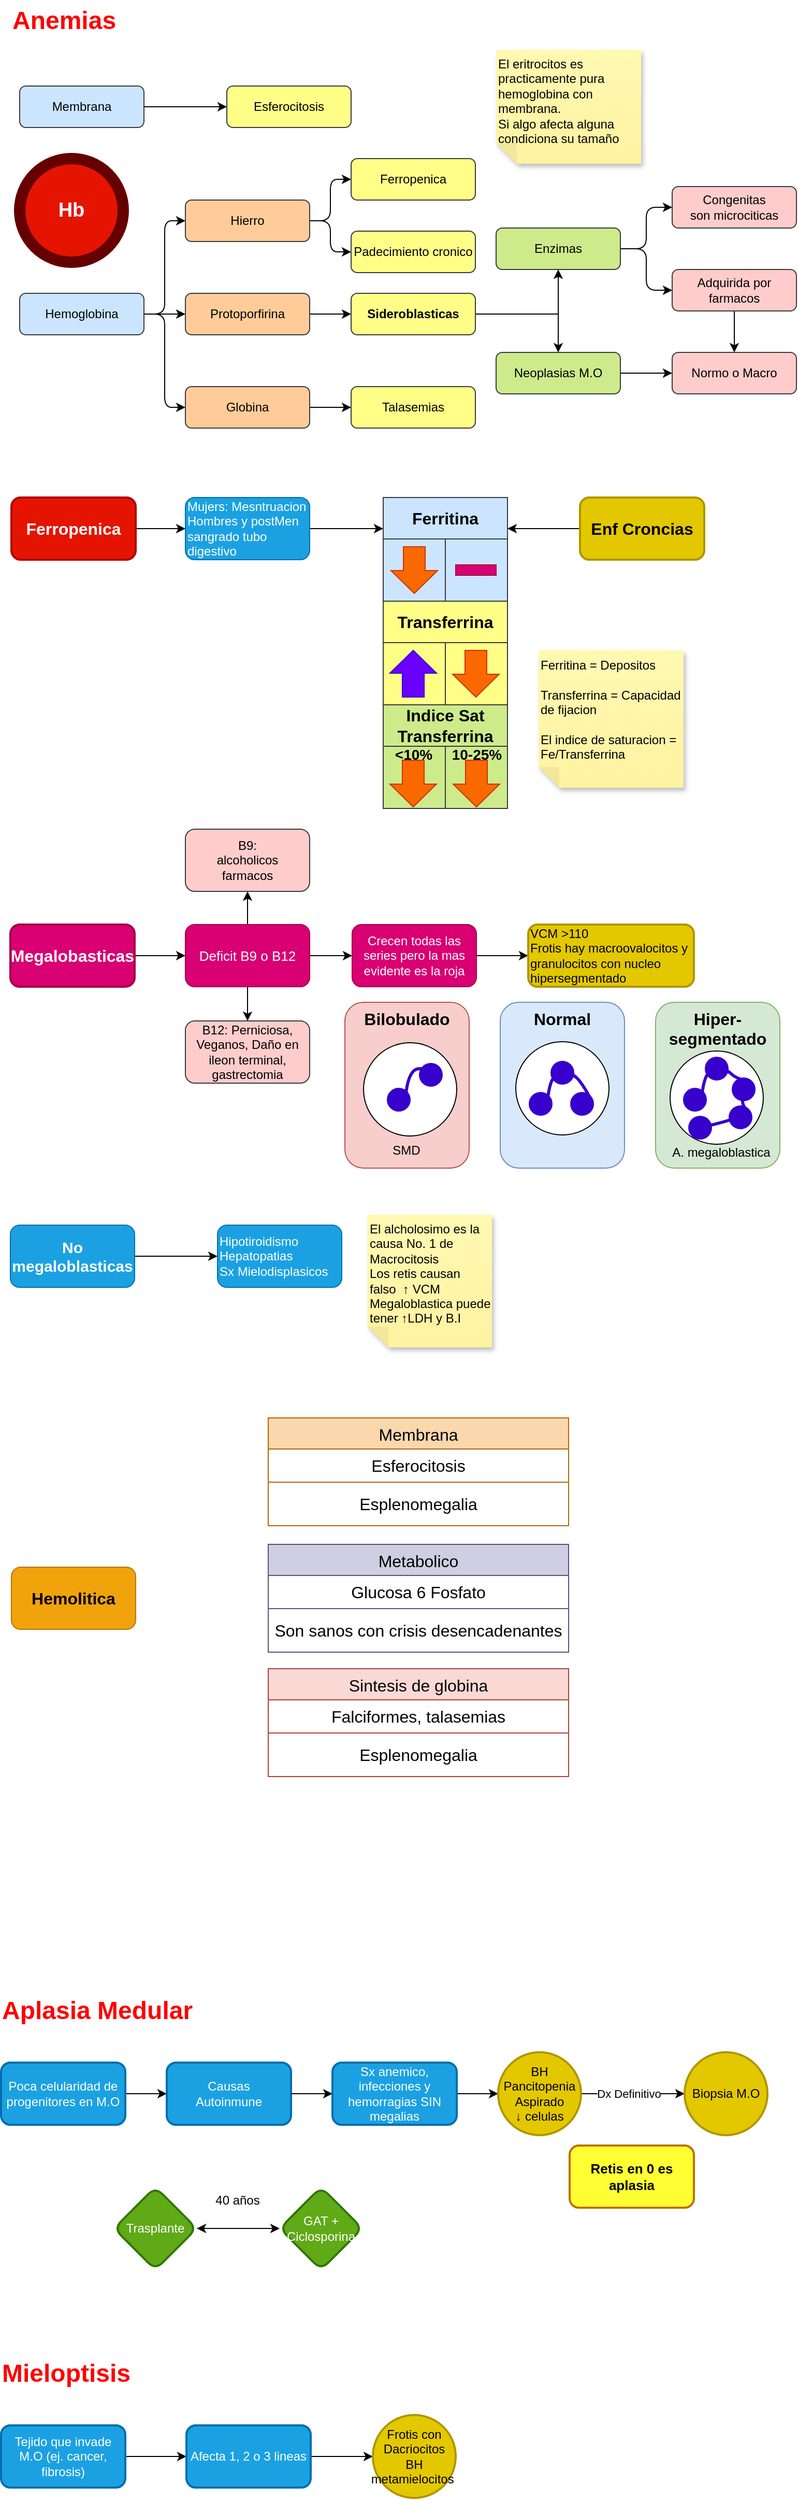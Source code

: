 <mxfile version="21.6.5" type="github">
  <diagram name="Page-1" id="xC1T5dPMzcvkAjgWcqzF">
    <mxGraphModel dx="944" dy="1508" grid="1" gridSize="10" guides="1" tooltips="1" connect="1" arrows="1" fold="1" page="1" pageScale="1" pageWidth="850" pageHeight="1100" math="0" shadow="0">
      <root>
        <mxCell id="0" />
        <mxCell id="1" parent="0" />
        <mxCell id="pxykGlDc7MtHIHAwk9MH-92" value="Hiper-segmentado" style="rounded=1;whiteSpace=wrap;html=1;verticalAlign=top;fontSize=16;fontStyle=1;fillColor=#d5e8d4;strokeColor=#82b366;" vertex="1" parent="1">
          <mxGeometry x="703" y="1007" width="120" height="160" as="geometry" />
        </mxCell>
        <mxCell id="pxykGlDc7MtHIHAwk9MH-91" value="Normal" style="rounded=1;whiteSpace=wrap;html=1;verticalAlign=top;fontSize=16;fontStyle=1;fillColor=#dae8fc;strokeColor=#6c8ebf;" vertex="1" parent="1">
          <mxGeometry x="553" y="1007" width="120" height="160" as="geometry" />
        </mxCell>
        <mxCell id="pxykGlDc7MtHIHAwk9MH-87" value="Bilobulado" style="rounded=1;whiteSpace=wrap;html=1;verticalAlign=top;fontSize=16;fontStyle=1;fillColor=#f8cecc;strokeColor=#b85450;" vertex="1" parent="1">
          <mxGeometry x="403" y="1007" width="120" height="160" as="geometry" />
        </mxCell>
        <mxCell id="pxykGlDc7MtHIHAwk9MH-85" value="" style="ellipse;whiteSpace=wrap;html=1;aspect=fixed;" vertex="1" parent="1">
          <mxGeometry x="421" y="1046" width="90" height="90" as="geometry" />
        </mxCell>
        <mxCell id="73Jti63QLcTPkXVLQlRy-1" value="Anemias&amp;nbsp;" style="text;strokeColor=none;fillColor=none;html=1;fontSize=24;fontStyle=1;verticalAlign=middle;align=left;fontColor=#FF0000;" parent="1" vertex="1">
          <mxGeometry x="80" y="40" width="110" height="40" as="geometry" />
        </mxCell>
        <mxCell id="73Jti63QLcTPkXVLQlRy-3" value="Hb" style="ellipse;whiteSpace=wrap;html=1;aspect=fixed;fillColor=#e51400;fontColor=#ffffff;strokeColor=#660000;strokeWidth=11;fontSize=19;fontStyle=1" parent="1" vertex="1">
          <mxGeometry x="89" y="193" width="100" height="100" as="geometry" />
        </mxCell>
        <mxCell id="73Jti63QLcTPkXVLQlRy-9" value="" style="edgeStyle=orthogonalEdgeStyle;rounded=0;orthogonalLoop=1;jettySize=auto;html=1;" parent="1" source="73Jti63QLcTPkXVLQlRy-5" target="73Jti63QLcTPkXVLQlRy-8" edge="1">
          <mxGeometry relative="1" as="geometry" />
        </mxCell>
        <mxCell id="73Jti63QLcTPkXVLQlRy-5" value="Membrana" style="rounded=1;whiteSpace=wrap;html=1;fillColor=#cce5ff;strokeColor=#36393d;" parent="1" vertex="1">
          <mxGeometry x="89" y="123" width="120" height="40" as="geometry" />
        </mxCell>
        <mxCell id="73Jti63QLcTPkXVLQlRy-16" value="" style="edgeStyle=orthogonalEdgeStyle;rounded=1;orthogonalLoop=1;jettySize=auto;html=1;" parent="1" source="73Jti63QLcTPkXVLQlRy-6" target="73Jti63QLcTPkXVLQlRy-10" edge="1">
          <mxGeometry relative="1" as="geometry" />
        </mxCell>
        <mxCell id="73Jti63QLcTPkXVLQlRy-21" style="edgeStyle=orthogonalEdgeStyle;rounded=1;orthogonalLoop=1;jettySize=auto;html=1;entryX=0;entryY=0.5;entryDx=0;entryDy=0;" parent="1" source="73Jti63QLcTPkXVLQlRy-6" target="73Jti63QLcTPkXVLQlRy-11" edge="1">
          <mxGeometry relative="1" as="geometry" />
        </mxCell>
        <mxCell id="73Jti63QLcTPkXVLQlRy-22" style="edgeStyle=orthogonalEdgeStyle;rounded=1;orthogonalLoop=1;jettySize=auto;html=1;entryX=0;entryY=0.5;entryDx=0;entryDy=0;" parent="1" source="73Jti63QLcTPkXVLQlRy-6" target="73Jti63QLcTPkXVLQlRy-7" edge="1">
          <mxGeometry relative="1" as="geometry" />
        </mxCell>
        <mxCell id="73Jti63QLcTPkXVLQlRy-6" value="Hemoglobina" style="rounded=1;whiteSpace=wrap;html=1;fillColor=#cce5ff;strokeColor=#36393d;" parent="1" vertex="1">
          <mxGeometry x="89" y="323" width="120" height="40" as="geometry" />
        </mxCell>
        <mxCell id="73Jti63QLcTPkXVLQlRy-19" value="" style="edgeStyle=orthogonalEdgeStyle;rounded=1;orthogonalLoop=1;jettySize=auto;html=1;" parent="1" source="73Jti63QLcTPkXVLQlRy-7" target="73Jti63QLcTPkXVLQlRy-15" edge="1">
          <mxGeometry relative="1" as="geometry" />
        </mxCell>
        <mxCell id="73Jti63QLcTPkXVLQlRy-7" value="Globina" style="rounded=1;whiteSpace=wrap;html=1;fillColor=#ffcc99;strokeColor=#36393d;" parent="1" vertex="1">
          <mxGeometry x="249" y="413" width="120" height="40" as="geometry" />
        </mxCell>
        <mxCell id="73Jti63QLcTPkXVLQlRy-8" value="Esferocitosis" style="rounded=1;whiteSpace=wrap;html=1;fillColor=#ffff88;strokeColor=#36393d;" parent="1" vertex="1">
          <mxGeometry x="289" y="123" width="120" height="40" as="geometry" />
        </mxCell>
        <mxCell id="73Jti63QLcTPkXVLQlRy-17" value="" style="edgeStyle=orthogonalEdgeStyle;rounded=1;orthogonalLoop=1;jettySize=auto;html=1;" parent="1" source="73Jti63QLcTPkXVLQlRy-10" target="73Jti63QLcTPkXVLQlRy-14" edge="1">
          <mxGeometry relative="1" as="geometry" />
        </mxCell>
        <mxCell id="73Jti63QLcTPkXVLQlRy-10" value="Protoporfirina" style="rounded=1;whiteSpace=wrap;html=1;fillColor=#ffcc99;strokeColor=#36393d;" parent="1" vertex="1">
          <mxGeometry x="249" y="323" width="120" height="40" as="geometry" />
        </mxCell>
        <mxCell id="73Jti63QLcTPkXVLQlRy-18" value="" style="edgeStyle=orthogonalEdgeStyle;rounded=1;orthogonalLoop=1;jettySize=auto;html=1;" parent="1" source="73Jti63QLcTPkXVLQlRy-11" target="73Jti63QLcTPkXVLQlRy-13" edge="1">
          <mxGeometry relative="1" as="geometry" />
        </mxCell>
        <mxCell id="73Jti63QLcTPkXVLQlRy-20" style="edgeStyle=orthogonalEdgeStyle;rounded=1;orthogonalLoop=1;jettySize=auto;html=1;entryX=0;entryY=0.5;entryDx=0;entryDy=0;" parent="1" source="73Jti63QLcTPkXVLQlRy-11" target="73Jti63QLcTPkXVLQlRy-12" edge="1">
          <mxGeometry relative="1" as="geometry" />
        </mxCell>
        <mxCell id="73Jti63QLcTPkXVLQlRy-11" value="Hierro" style="rounded=1;whiteSpace=wrap;html=1;fillColor=#ffcc99;strokeColor=#36393d;" parent="1" vertex="1">
          <mxGeometry x="249" y="233" width="120" height="40" as="geometry" />
        </mxCell>
        <mxCell id="73Jti63QLcTPkXVLQlRy-12" value="Ferropenica" style="rounded=1;whiteSpace=wrap;html=1;fillColor=#ffff88;strokeColor=#36393d;" parent="1" vertex="1">
          <mxGeometry x="409" y="193" width="120" height="40" as="geometry" />
        </mxCell>
        <mxCell id="73Jti63QLcTPkXVLQlRy-13" value="Padecimiento cronico" style="rounded=1;whiteSpace=wrap;html=1;fillColor=#ffff88;strokeColor=#36393d;" parent="1" vertex="1">
          <mxGeometry x="409" y="263" width="120" height="40" as="geometry" />
        </mxCell>
        <mxCell id="73Jti63QLcTPkXVLQlRy-38" style="edgeStyle=orthogonalEdgeStyle;rounded=0;orthogonalLoop=1;jettySize=auto;html=1;entryX=0.5;entryY=1;entryDx=0;entryDy=0;" parent="1" source="73Jti63QLcTPkXVLQlRy-14" target="73Jti63QLcTPkXVLQlRy-23" edge="1">
          <mxGeometry relative="1" as="geometry" />
        </mxCell>
        <mxCell id="73Jti63QLcTPkXVLQlRy-39" style="edgeStyle=orthogonalEdgeStyle;rounded=0;orthogonalLoop=1;jettySize=auto;html=1;entryX=0.5;entryY=0;entryDx=0;entryDy=0;" parent="1" source="73Jti63QLcTPkXVLQlRy-14" target="73Jti63QLcTPkXVLQlRy-24" edge="1">
          <mxGeometry relative="1" as="geometry" />
        </mxCell>
        <mxCell id="73Jti63QLcTPkXVLQlRy-14" value="Sideroblasticas" style="rounded=1;whiteSpace=wrap;html=1;fillColor=#ffff88;strokeColor=#36393d;fontStyle=1" parent="1" vertex="1">
          <mxGeometry x="409" y="323" width="120" height="40" as="geometry" />
        </mxCell>
        <mxCell id="73Jti63QLcTPkXVLQlRy-15" value="Talasemias" style="rounded=1;whiteSpace=wrap;html=1;fillColor=#ffff88;strokeColor=#36393d;" parent="1" vertex="1">
          <mxGeometry x="409" y="413" width="120" height="40" as="geometry" />
        </mxCell>
        <mxCell id="73Jti63QLcTPkXVLQlRy-29" style="edgeStyle=orthogonalEdgeStyle;rounded=1;orthogonalLoop=1;jettySize=auto;html=1;entryX=0;entryY=0.5;entryDx=0;entryDy=0;" parent="1" source="73Jti63QLcTPkXVLQlRy-23" target="73Jti63QLcTPkXVLQlRy-27" edge="1">
          <mxGeometry relative="1" as="geometry" />
        </mxCell>
        <mxCell id="73Jti63QLcTPkXVLQlRy-37" style="edgeStyle=orthogonalEdgeStyle;rounded=1;orthogonalLoop=1;jettySize=auto;html=1;entryX=0;entryY=0.5;entryDx=0;entryDy=0;" parent="1" source="73Jti63QLcTPkXVLQlRy-23" target="73Jti63QLcTPkXVLQlRy-33" edge="1">
          <mxGeometry relative="1" as="geometry" />
        </mxCell>
        <mxCell id="73Jti63QLcTPkXVLQlRy-23" value="Enzimas" style="rounded=1;whiteSpace=wrap;html=1;fillColor=#cdeb8b;strokeColor=#36393d;" parent="1" vertex="1">
          <mxGeometry x="549" y="260" width="120" height="40" as="geometry" />
        </mxCell>
        <mxCell id="73Jti63QLcTPkXVLQlRy-30" style="edgeStyle=orthogonalEdgeStyle;rounded=0;orthogonalLoop=1;jettySize=auto;html=1;" parent="1" source="73Jti63QLcTPkXVLQlRy-24" target="73Jti63QLcTPkXVLQlRy-28" edge="1">
          <mxGeometry relative="1" as="geometry" />
        </mxCell>
        <mxCell id="73Jti63QLcTPkXVLQlRy-24" value="Neoplasias M.O" style="rounded=1;whiteSpace=wrap;html=1;fillColor=#cdeb8b;strokeColor=#36393d;" parent="1" vertex="1">
          <mxGeometry x="549" y="380" width="120" height="40" as="geometry" />
        </mxCell>
        <mxCell id="73Jti63QLcTPkXVLQlRy-27" value="Congenitas&lt;br&gt;son microciticas" style="rounded=1;whiteSpace=wrap;html=1;fillColor=#ffcccc;strokeColor=#36393d;" parent="1" vertex="1">
          <mxGeometry x="719" y="220" width="120" height="40" as="geometry" />
        </mxCell>
        <mxCell id="73Jti63QLcTPkXVLQlRy-28" value="Normo o Macro" style="rounded=1;whiteSpace=wrap;html=1;fillColor=#ffcccc;strokeColor=#36393d;" parent="1" vertex="1">
          <mxGeometry x="719" y="380" width="120" height="40" as="geometry" />
        </mxCell>
        <mxCell id="73Jti63QLcTPkXVLQlRy-31" value="&lt;span style=&quot;font-family: Helvetica; font-size: 12px; font-style: normal; font-variant-ligatures: normal; font-variant-caps: normal; font-weight: 400; letter-spacing: normal; orphans: 2; text-indent: 0px; text-transform: none; widows: 2; word-spacing: 0px; -webkit-text-stroke-width: 0px; text-decoration-thickness: initial; text-decoration-style: initial; text-decoration-color: initial; float: none; display: inline !important;&quot;&gt;El eritrocitos es practicamente pura hemoglobina con membrana.&lt;/span&gt;&lt;br style=&quot;border-color: var(--border-color); font-family: Helvetica; font-size: 12px; font-style: normal; font-variant-ligatures: normal; font-variant-caps: normal; font-weight: 400; letter-spacing: normal; orphans: 2; text-indent: 0px; text-transform: none; widows: 2; word-spacing: 0px; -webkit-text-stroke-width: 0px; text-decoration-thickness: initial; text-decoration-style: initial; text-decoration-color: initial;&quot;&gt;&lt;span style=&quot;font-family: Helvetica; font-size: 12px; font-style: normal; font-variant-ligatures: normal; font-variant-caps: normal; font-weight: 400; letter-spacing: normal; orphans: 2; text-indent: 0px; text-transform: none; widows: 2; word-spacing: 0px; -webkit-text-stroke-width: 0px; text-decoration-thickness: initial; text-decoration-style: initial; text-decoration-color: initial; float: none; display: inline !important;&quot;&gt;Si algo afecta alguna condiciona su tamaño&lt;/span&gt;" style="shape=note;whiteSpace=wrap;html=1;backgroundOutline=1;fontColor=default;darkOpacity=0.05;fillColor=#FFF9B2;strokeColor=none;fillStyle=solid;direction=west;gradientDirection=north;gradientColor=#FFF2A1;shadow=1;size=20;pointerEvents=1;verticalAlign=top;align=left;labelBackgroundColor=none;" parent="1" vertex="1">
          <mxGeometry x="549" y="88" width="140" height="110" as="geometry" />
        </mxCell>
        <mxCell id="73Jti63QLcTPkXVLQlRy-36" value="" style="edgeStyle=orthogonalEdgeStyle;rounded=0;orthogonalLoop=1;jettySize=auto;html=1;" parent="1" source="73Jti63QLcTPkXVLQlRy-33" target="73Jti63QLcTPkXVLQlRy-28" edge="1">
          <mxGeometry relative="1" as="geometry" />
        </mxCell>
        <mxCell id="73Jti63QLcTPkXVLQlRy-33" value="Adquirida por farmacos" style="rounded=1;whiteSpace=wrap;html=1;fillColor=#ffcccc;strokeColor=#36393d;" parent="1" vertex="1">
          <mxGeometry x="719" y="300" width="120" height="40" as="geometry" />
        </mxCell>
        <mxCell id="73Jti63QLcTPkXVLQlRy-44" value="" style="edgeStyle=orthogonalEdgeStyle;rounded=0;orthogonalLoop=1;jettySize=auto;html=1;" parent="1" source="73Jti63QLcTPkXVLQlRy-40" target="73Jti63QLcTPkXVLQlRy-43" edge="1">
          <mxGeometry relative="1" as="geometry" />
        </mxCell>
        <mxCell id="73Jti63QLcTPkXVLQlRy-40" value="Megalobasticas" style="rounded=1;whiteSpace=wrap;html=1;fontSize=16;fillColor=#d80073;fontColor=#ffffff;strokeColor=#A50040;strokeWidth=2;fontStyle=1" parent="1" vertex="1">
          <mxGeometry x="80" y="932" width="120" height="60" as="geometry" />
        </mxCell>
        <mxCell id="73Jti63QLcTPkXVLQlRy-46" value="" style="edgeStyle=orthogonalEdgeStyle;rounded=0;orthogonalLoop=1;jettySize=auto;html=1;" parent="1" source="73Jti63QLcTPkXVLQlRy-41" target="73Jti63QLcTPkXVLQlRy-45" edge="1">
          <mxGeometry relative="1" as="geometry" />
        </mxCell>
        <mxCell id="73Jti63QLcTPkXVLQlRy-41" value="No megaloblasticas" style="whiteSpace=wrap;html=1;rounded=1;fillColor=#1ba1e2;fontColor=#ffffff;strokeColor=#006EAF;fontSize=15;fontStyle=1" parent="1" vertex="1">
          <mxGeometry x="80" y="1222" width="120" height="60" as="geometry" />
        </mxCell>
        <mxCell id="pxykGlDc7MtHIHAwk9MH-60" value="" style="edgeStyle=orthogonalEdgeStyle;rounded=0;orthogonalLoop=1;jettySize=auto;html=1;" edge="1" parent="1" source="73Jti63QLcTPkXVLQlRy-43" target="pxykGlDc7MtHIHAwk9MH-59">
          <mxGeometry relative="1" as="geometry" />
        </mxCell>
        <mxCell id="pxykGlDc7MtHIHAwk9MH-96" value="" style="edgeStyle=orthogonalEdgeStyle;rounded=0;orthogonalLoop=1;jettySize=auto;html=1;" edge="1" parent="1" source="73Jti63QLcTPkXVLQlRy-43" target="pxykGlDc7MtHIHAwk9MH-95">
          <mxGeometry relative="1" as="geometry" />
        </mxCell>
        <mxCell id="pxykGlDc7MtHIHAwk9MH-98" value="" style="edgeStyle=orthogonalEdgeStyle;rounded=0;orthogonalLoop=1;jettySize=auto;html=1;" edge="1" parent="1" source="73Jti63QLcTPkXVLQlRy-43" target="pxykGlDc7MtHIHAwk9MH-97">
          <mxGeometry relative="1" as="geometry" />
        </mxCell>
        <mxCell id="73Jti63QLcTPkXVLQlRy-43" value="Deficit B9 o B12" style="whiteSpace=wrap;html=1;rounded=1;fontSize=13;fillColor=#d80073;fontColor=#ffffff;strokeColor=#A50040;" parent="1" vertex="1">
          <mxGeometry x="249" y="932" width="120" height="60" as="geometry" />
        </mxCell>
        <mxCell id="73Jti63QLcTPkXVLQlRy-45" value="Hipotiroidismo&lt;br&gt;Hepatopatias&lt;br&gt;Sx Mielodisplasicos" style="whiteSpace=wrap;html=1;rounded=1;align=left;fillColor=#1ba1e2;fontColor=#ffffff;strokeColor=#006EAF;" parent="1" vertex="1">
          <mxGeometry x="280" y="1222" width="120" height="60" as="geometry" />
        </mxCell>
        <mxCell id="73Jti63QLcTPkXVLQlRy-47" value="El alcholosimo es la causa No. 1 de Macrocitosis&lt;br&gt;Los retis causan falso&amp;nbsp; ↑ VCM&lt;br&gt;Megaloblastica puede tener ↑LDH y B.I" style="shape=note;whiteSpace=wrap;html=1;backgroundOutline=1;fontColor=#000000;darkOpacity=0.05;fillColor=#FFF9B2;strokeColor=none;fillStyle=solid;direction=west;gradientDirection=north;gradientColor=#FFF2A1;shadow=1;size=20;pointerEvents=1;align=left;verticalAlign=top;" parent="1" vertex="1">
          <mxGeometry x="425" y="1212" width="120" height="128" as="geometry" />
        </mxCell>
        <mxCell id="73Jti63QLcTPkXVLQlRy-48" value="Aplasia Medular" style="text;strokeColor=none;fillColor=none;html=1;fontSize=24;fontStyle=1;verticalAlign=middle;align=left;fontColor=#FF0000;" parent="1" vertex="1">
          <mxGeometry x="70" y="1960" width="260" height="40" as="geometry" />
        </mxCell>
        <mxCell id="pxykGlDc7MtHIHAwk9MH-3" value="" style="edgeStyle=orthogonalEdgeStyle;rounded=0;orthogonalLoop=1;jettySize=auto;html=1;" edge="1" parent="1" source="pxykGlDc7MtHIHAwk9MH-1" target="pxykGlDc7MtHIHAwk9MH-2">
          <mxGeometry relative="1" as="geometry" />
        </mxCell>
        <mxCell id="pxykGlDc7MtHIHAwk9MH-1" value="Poca celularidad de progenitores en M.O" style="rounded=1;whiteSpace=wrap;html=1;fillColor=#1ba1e2;fontColor=#ffffff;strokeColor=#006EAF;strokeWidth=2;" vertex="1" parent="1">
          <mxGeometry x="71" y="2030" width="120" height="60" as="geometry" />
        </mxCell>
        <mxCell id="pxykGlDc7MtHIHAwk9MH-5" value="" style="edgeStyle=orthogonalEdgeStyle;rounded=0;orthogonalLoop=1;jettySize=auto;html=1;" edge="1" parent="1" source="pxykGlDc7MtHIHAwk9MH-10" target="pxykGlDc7MtHIHAwk9MH-4">
          <mxGeometry relative="1" as="geometry" />
        </mxCell>
        <mxCell id="pxykGlDc7MtHIHAwk9MH-2" value="Causas&lt;br&gt;Autoinmune" style="whiteSpace=wrap;html=1;rounded=1;fillColor=#1ba1e2;fontColor=#ffffff;strokeColor=#006EAF;strokeWidth=2;" vertex="1" parent="1">
          <mxGeometry x="231" y="2030" width="120" height="60" as="geometry" />
        </mxCell>
        <mxCell id="pxykGlDc7MtHIHAwk9MH-7" value="" style="edgeStyle=orthogonalEdgeStyle;rounded=0;orthogonalLoop=1;jettySize=auto;html=1;" edge="1" parent="1" source="pxykGlDc7MtHIHAwk9MH-4" target="pxykGlDc7MtHIHAwk9MH-6">
          <mxGeometry relative="1" as="geometry" />
        </mxCell>
        <mxCell id="pxykGlDc7MtHIHAwk9MH-8" value="Dx Definitivo" style="edgeLabel;html=1;align=center;verticalAlign=middle;resizable=0;points=[];" vertex="1" connectable="0" parent="pxykGlDc7MtHIHAwk9MH-7">
          <mxGeometry x="-0.425" y="1" relative="1" as="geometry">
            <mxPoint x="17" y="1" as="offset" />
          </mxGeometry>
        </mxCell>
        <mxCell id="pxykGlDc7MtHIHAwk9MH-4" value="BH&lt;br&gt;Pancitopenia&lt;br&gt;Aspirado&lt;br&gt;↓ celulas" style="ellipse;whiteSpace=wrap;html=1;rounded=1;fillColor=#e3c800;fontColor=#000000;strokeColor=#B09500;strokeWidth=2;" vertex="1" parent="1">
          <mxGeometry x="551" y="2020" width="80" height="80" as="geometry" />
        </mxCell>
        <mxCell id="pxykGlDc7MtHIHAwk9MH-6" value="Biopsia M.O" style="ellipse;whiteSpace=wrap;html=1;rounded=1;fillColor=#e3c800;fontColor=#000000;strokeColor=#B09500;strokeWidth=2;" vertex="1" parent="1">
          <mxGeometry x="731" y="2020" width="80" height="80" as="geometry" />
        </mxCell>
        <mxCell id="pxykGlDc7MtHIHAwk9MH-9" value="Retis en 0 es aplasia" style="rounded=1;whiteSpace=wrap;html=1;fillColor=#FFFF33;fontColor=#000000;strokeColor=#BD7000;strokeWidth=2;fontStyle=1;fontSize=13;" vertex="1" parent="1">
          <mxGeometry x="620" y="2110" width="120" height="60" as="geometry" />
        </mxCell>
        <mxCell id="pxykGlDc7MtHIHAwk9MH-11" value="" style="edgeStyle=orthogonalEdgeStyle;rounded=0;orthogonalLoop=1;jettySize=auto;html=1;" edge="1" parent="1" source="pxykGlDc7MtHIHAwk9MH-2" target="pxykGlDc7MtHIHAwk9MH-10">
          <mxGeometry relative="1" as="geometry">
            <mxPoint x="351" y="2060" as="sourcePoint" />
            <mxPoint x="551" y="2060" as="targetPoint" />
          </mxGeometry>
        </mxCell>
        <mxCell id="pxykGlDc7MtHIHAwk9MH-10" value="Sx anemico, infecciones y hemorragias SIN megalias" style="rounded=1;whiteSpace=wrap;html=1;fillColor=#1ba1e2;fontColor=#ffffff;strokeColor=#006EAF;strokeWidth=2;" vertex="1" parent="1">
          <mxGeometry x="391" y="2030" width="120" height="60" as="geometry" />
        </mxCell>
        <mxCell id="pxykGlDc7MtHIHAwk9MH-15" value="" style="edgeStyle=orthogonalEdgeStyle;rounded=0;orthogonalLoop=1;jettySize=auto;html=1;startArrow=classic;startFill=1;" edge="1" parent="1" source="pxykGlDc7MtHIHAwk9MH-12" target="pxykGlDc7MtHIHAwk9MH-14">
          <mxGeometry relative="1" as="geometry" />
        </mxCell>
        <mxCell id="pxykGlDc7MtHIHAwk9MH-12" value="Trasplante" style="rhombus;whiteSpace=wrap;html=1;rounded=1;fillColor=#60a917;fontColor=#ffffff;strokeColor=#2D7600;strokeWidth=2;" vertex="1" parent="1">
          <mxGeometry x="180" y="2150" width="80" height="80" as="geometry" />
        </mxCell>
        <mxCell id="pxykGlDc7MtHIHAwk9MH-14" value="GAT + Ciclosporina" style="rhombus;whiteSpace=wrap;html=1;rounded=1;fillColor=#60a917;fontColor=#ffffff;strokeColor=#2D7600;strokeWidth=2;" vertex="1" parent="1">
          <mxGeometry x="340" y="2150" width="80" height="80" as="geometry" />
        </mxCell>
        <mxCell id="pxykGlDc7MtHIHAwk9MH-16" value="40 años" style="text;html=1;align=center;verticalAlign=middle;resizable=0;points=[];autosize=1;strokeColor=none;fillColor=none;" vertex="1" parent="1">
          <mxGeometry x="264" y="2148" width="70" height="30" as="geometry" />
        </mxCell>
        <mxCell id="pxykGlDc7MtHIHAwk9MH-17" value="Mieloptisis" style="text;strokeColor=none;fillColor=none;html=1;fontSize=24;fontStyle=1;verticalAlign=middle;align=left;fontColor=#FF0000;" vertex="1" parent="1">
          <mxGeometry x="70" y="2310" width="260" height="40" as="geometry" />
        </mxCell>
        <mxCell id="pxykGlDc7MtHIHAwk9MH-18" value="" style="edgeStyle=orthogonalEdgeStyle;rounded=0;orthogonalLoop=1;jettySize=auto;html=1;" edge="1" parent="1" source="pxykGlDc7MtHIHAwk9MH-19" target="pxykGlDc7MtHIHAwk9MH-20">
          <mxGeometry relative="1" as="geometry" />
        </mxCell>
        <mxCell id="pxykGlDc7MtHIHAwk9MH-19" value="Tejido que invade M.O (ej. cancer, fibrosis)" style="rounded=1;whiteSpace=wrap;html=1;fillColor=#1ba1e2;fontColor=#ffffff;strokeColor=#006EAF;strokeWidth=2;" vertex="1" parent="1">
          <mxGeometry x="71" y="2380" width="120" height="60" as="geometry" />
        </mxCell>
        <mxCell id="pxykGlDc7MtHIHAwk9MH-24" value="" style="edgeStyle=orthogonalEdgeStyle;rounded=0;orthogonalLoop=1;jettySize=auto;html=1;" edge="1" parent="1" source="pxykGlDc7MtHIHAwk9MH-20" target="pxykGlDc7MtHIHAwk9MH-23">
          <mxGeometry relative="1" as="geometry" />
        </mxCell>
        <mxCell id="pxykGlDc7MtHIHAwk9MH-20" value="Afecta 1, 2 o 3 lineas" style="whiteSpace=wrap;html=1;rounded=1;fillColor=#1ba1e2;fontColor=#ffffff;strokeColor=#006EAF;strokeWidth=2;" vertex="1" parent="1">
          <mxGeometry x="250" y="2380" width="120" height="60" as="geometry" />
        </mxCell>
        <mxCell id="pxykGlDc7MtHIHAwk9MH-23" value="Frotis con Dacriocitos&lt;br&gt;BH metamielocitos&amp;nbsp;" style="ellipse;whiteSpace=wrap;html=1;fillColor=#e3c800;strokeColor=#B09500;fontColor=#000000;rounded=1;strokeWidth=2;" vertex="1" parent="1">
          <mxGeometry x="430" y="2370" width="80" height="80" as="geometry" />
        </mxCell>
        <mxCell id="pxykGlDc7MtHIHAwk9MH-27" value="" style="edgeStyle=orthogonalEdgeStyle;rounded=0;orthogonalLoop=1;jettySize=auto;html=1;" edge="1" parent="1" source="pxykGlDc7MtHIHAwk9MH-25" target="pxykGlDc7MtHIHAwk9MH-26">
          <mxGeometry relative="1" as="geometry" />
        </mxCell>
        <mxCell id="pxykGlDc7MtHIHAwk9MH-25" value="Ferropenica" style="rounded=1;whiteSpace=wrap;html=1;fillColor=#e51400;fontColor=#ffffff;strokeColor=#B20000;strokeWidth=2;fontSize=16;fontStyle=1" vertex="1" parent="1">
          <mxGeometry x="81" y="520" width="120" height="60" as="geometry" />
        </mxCell>
        <mxCell id="pxykGlDc7MtHIHAwk9MH-48" style="edgeStyle=orthogonalEdgeStyle;rounded=0;orthogonalLoop=1;jettySize=auto;html=1;entryX=0;entryY=0.75;entryDx=0;entryDy=0;" edge="1" parent="1" source="pxykGlDc7MtHIHAwk9MH-26" target="pxykGlDc7MtHIHAwk9MH-28">
          <mxGeometry relative="1" as="geometry" />
        </mxCell>
        <mxCell id="pxykGlDc7MtHIHAwk9MH-26" value="Mujers: Mesntruacion&lt;br&gt;Hombres y postMen sangrado tubo digestivo" style="whiteSpace=wrap;html=1;rounded=1;align=left;fillColor=#1ba1e2;fontColor=#ffffff;strokeColor=#006EAF;" vertex="1" parent="1">
          <mxGeometry x="249" y="520" width="120" height="60" as="geometry" />
        </mxCell>
        <mxCell id="pxykGlDc7MtHIHAwk9MH-28" value="Ferritina" style="rounded=0;whiteSpace=wrap;html=1;fontSize=16;fillColor=#cce5ff;strokeColor=#36393d;fontStyle=1" vertex="1" parent="1">
          <mxGeometry x="440" y="520" width="120" height="40" as="geometry" />
        </mxCell>
        <mxCell id="pxykGlDc7MtHIHAwk9MH-29" value="" style="whiteSpace=wrap;html=1;aspect=fixed;fillColor=#cce5ff;strokeColor=#36393d;" vertex="1" parent="1">
          <mxGeometry x="440" y="560" width="60" height="60" as="geometry" />
        </mxCell>
        <mxCell id="pxykGlDc7MtHIHAwk9MH-31" value="" style="whiteSpace=wrap;html=1;aspect=fixed;fillColor=#cce5ff;strokeColor=#36393d;" vertex="1" parent="1">
          <mxGeometry x="500" y="560" width="60" height="60" as="geometry" />
        </mxCell>
        <mxCell id="pxykGlDc7MtHIHAwk9MH-32" value="Transferrina" style="rounded=0;whiteSpace=wrap;html=1;fontSize=16;fillColor=#ffff88;strokeColor=#36393d;fontStyle=1" vertex="1" parent="1">
          <mxGeometry x="440" y="620" width="120" height="40" as="geometry" />
        </mxCell>
        <mxCell id="pxykGlDc7MtHIHAwk9MH-33" value="" style="whiteSpace=wrap;html=1;aspect=fixed;fillColor=#ffff88;strokeColor=#36393d;" vertex="1" parent="1">
          <mxGeometry x="440" y="660" width="60" height="60" as="geometry" />
        </mxCell>
        <mxCell id="pxykGlDc7MtHIHAwk9MH-34" value="" style="whiteSpace=wrap;html=1;aspect=fixed;fillColor=#ffff88;strokeColor=#36393d;" vertex="1" parent="1">
          <mxGeometry x="500" y="660" width="60" height="60" as="geometry" />
        </mxCell>
        <mxCell id="pxykGlDc7MtHIHAwk9MH-36" value="" style="shape=singleArrow;direction=north;whiteSpace=wrap;html=1;arrowWidth=0.467;arrowSize=0.489;fillColor=#6a00ff;fontColor=#ffffff;strokeColor=#3700CC;" vertex="1" parent="1">
          <mxGeometry x="446.5" y="667.5" width="45" height="45" as="geometry" />
        </mxCell>
        <mxCell id="pxykGlDc7MtHIHAwk9MH-37" value="" style="shape=singleArrow;direction=south;whiteSpace=wrap;html=1;arrowWidth=0.467;arrowSize=0.489;fillColor=#fa6800;fontColor=#000000;strokeColor=#C73500;" vertex="1" parent="1">
          <mxGeometry x="447.5" y="567.5" width="45" height="45" as="geometry" />
        </mxCell>
        <mxCell id="pxykGlDc7MtHIHAwk9MH-39" value="" style="shape=singleArrow;direction=south;whiteSpace=wrap;html=1;arrowWidth=0.467;arrowSize=0.489;fillColor=#fa6800;fontColor=#000000;strokeColor=#C73500;" vertex="1" parent="1">
          <mxGeometry x="507" y="667.5" width="45" height="45" as="geometry" />
        </mxCell>
        <mxCell id="pxykGlDc7MtHIHAwk9MH-47" style="edgeStyle=orthogonalEdgeStyle;rounded=0;orthogonalLoop=1;jettySize=auto;html=1;entryX=1;entryY=0.75;entryDx=0;entryDy=0;" edge="1" parent="1" source="pxykGlDc7MtHIHAwk9MH-41" target="pxykGlDc7MtHIHAwk9MH-28">
          <mxGeometry relative="1" as="geometry" />
        </mxCell>
        <mxCell id="pxykGlDc7MtHIHAwk9MH-41" value="Enf Croncias" style="rounded=1;whiteSpace=wrap;html=1;fillColor=#e3c800;fontColor=#000000;strokeColor=#B09500;strokeWidth=2;fontSize=16;fontStyle=1" vertex="1" parent="1">
          <mxGeometry x="630" y="520" width="120" height="60" as="geometry" />
        </mxCell>
        <mxCell id="pxykGlDc7MtHIHAwk9MH-49" value="Indice Sat Transferrina" style="rounded=0;whiteSpace=wrap;html=1;fontSize=16;fillColor=#cdeb8b;strokeColor=#36393d;fontStyle=1" vertex="1" parent="1">
          <mxGeometry x="440" y="720" width="120" height="40" as="geometry" />
        </mxCell>
        <mxCell id="pxykGlDc7MtHIHAwk9MH-50" value="" style="whiteSpace=wrap;html=1;aspect=fixed;fillColor=#cdeb8b;strokeColor=#36393d;verticalAlign=bottom;" vertex="1" parent="1">
          <mxGeometry x="440" y="760" width="60" height="60" as="geometry" />
        </mxCell>
        <mxCell id="pxykGlDc7MtHIHAwk9MH-51" value="" style="whiteSpace=wrap;html=1;aspect=fixed;fillColor=#cdeb8b;strokeColor=#36393d;verticalAlign=bottom;" vertex="1" parent="1">
          <mxGeometry x="500" y="760" width="60" height="60" as="geometry" />
        </mxCell>
        <mxCell id="pxykGlDc7MtHIHAwk9MH-52" value="&amp;lt;10%" style="shape=singleArrow;direction=south;whiteSpace=wrap;html=1;arrowWidth=0.467;arrowSize=0.489;fillColor=#fa6800;fontColor=#000000;strokeColor=#C73500;verticalAlign=top;fontStyle=1;fontSize=14;spacingTop=-21;spacingBottom=0;" vertex="1" parent="1">
          <mxGeometry x="446.5" y="773.5" width="45" height="45" as="geometry" />
        </mxCell>
        <mxCell id="pxykGlDc7MtHIHAwk9MH-56" value="10-25%" style="shape=singleArrow;direction=south;whiteSpace=wrap;html=1;arrowWidth=0.467;arrowSize=0.489;fillColor=#fa6800;fontColor=#000000;strokeColor=#C73500;verticalAlign=top;fontStyle=1;fontSize=14;spacingTop=-18;spacingBottom=0;spacing=-1;" vertex="1" parent="1">
          <mxGeometry x="507.5" y="773.5" width="45" height="45" as="geometry" />
        </mxCell>
        <mxCell id="pxykGlDc7MtHIHAwk9MH-57" value="Ferritina = Depositos&lt;br&gt;&lt;br&gt;Transferrina = Capacidad de fijacion&lt;br&gt;&lt;br&gt;El indice de saturacion = Fe/Transferrina" style="shape=note;whiteSpace=wrap;html=1;backgroundOutline=1;fontColor=#000000;darkOpacity=0.05;fillColor=#FFF9B2;strokeColor=none;fillStyle=solid;direction=west;gradientDirection=north;gradientColor=#FFF2A1;shadow=1;size=20;pointerEvents=1;verticalAlign=top;align=left;" vertex="1" parent="1">
          <mxGeometry x="590" y="667.5" width="140" height="132.5" as="geometry" />
        </mxCell>
        <mxCell id="pxykGlDc7MtHIHAwk9MH-58" value="" style="rounded=0;whiteSpace=wrap;html=1;fillColor=#d80073;fontColor=#ffffff;strokeColor=#A50040;" vertex="1" parent="1">
          <mxGeometry x="510" y="585" width="39" height="10" as="geometry" />
        </mxCell>
        <mxCell id="pxykGlDc7MtHIHAwk9MH-62" value="" style="edgeStyle=orthogonalEdgeStyle;rounded=0;orthogonalLoop=1;jettySize=auto;html=1;" edge="1" parent="1" source="pxykGlDc7MtHIHAwk9MH-59" target="pxykGlDc7MtHIHAwk9MH-61">
          <mxGeometry relative="1" as="geometry" />
        </mxCell>
        <mxCell id="pxykGlDc7MtHIHAwk9MH-59" value="Crecen todas las series pero la mas evidente es la roja" style="whiteSpace=wrap;html=1;rounded=1;verticalAlign=middle;fillColor=#d80073;fontColor=#ffffff;strokeColor=#A50040;" vertex="1" parent="1">
          <mxGeometry x="410" y="932" width="120" height="60" as="geometry" />
        </mxCell>
        <mxCell id="pxykGlDc7MtHIHAwk9MH-61" value="VCM &amp;gt;110&lt;br&gt;Frotis hay macroovalocitos y granulocitos con nucleo hipersegmentado" style="whiteSpace=wrap;html=1;rounded=1;align=left;fillColor=#e3c800;fontColor=#000000;strokeColor=#B09500;strokeWidth=2;" vertex="1" parent="1">
          <mxGeometry x="580" y="932" width="160" height="60" as="geometry" />
        </mxCell>
        <mxCell id="pxykGlDc7MtHIHAwk9MH-63" value="" style="ellipse;whiteSpace=wrap;html=1;aspect=fixed;" vertex="1" parent="1">
          <mxGeometry x="568" y="1045" width="90" height="90" as="geometry" />
        </mxCell>
        <mxCell id="pxykGlDc7MtHIHAwk9MH-64" value="" style="ellipse;whiteSpace=wrap;html=1;aspect=fixed;fillColor=#3700CC;fontColor=#ffffff;strokeColor=#3700CC;strokeWidth=3;" vertex="1" parent="1">
          <mxGeometry x="582" y="1095" width="20" height="20" as="geometry" />
        </mxCell>
        <mxCell id="pxykGlDc7MtHIHAwk9MH-65" value="" style="ellipse;whiteSpace=wrap;html=1;aspect=fixed;fillColor=#3700CC;fontColor=#ffffff;strokeColor=#3700CC;strokeWidth=3;" vertex="1" parent="1">
          <mxGeometry x="622" y="1095" width="20" height="20" as="geometry" />
        </mxCell>
        <mxCell id="pxykGlDc7MtHIHAwk9MH-66" value="" style="ellipse;whiteSpace=wrap;html=1;aspect=fixed;fillColor=#3700CC;fontColor=#ffffff;strokeColor=#3700CC;strokeWidth=3;" vertex="1" parent="1">
          <mxGeometry x="603" y="1065" width="20" height="20" as="geometry" />
        </mxCell>
        <mxCell id="pxykGlDc7MtHIHAwk9MH-69" value="" style="curved=1;endArrow=none;html=1;rounded=0;entryX=1;entryY=0;entryDx=0;entryDy=0;exitX=1;exitY=0;exitDx=0;exitDy=0;endFill=0;fillColor=#6a00ff;strokeColor=#3700CC;strokeWidth=3;" edge="1" parent="1" source="pxykGlDc7MtHIHAwk9MH-64" target="pxykGlDc7MtHIHAwk9MH-65">
          <mxGeometry width="50" height="50" relative="1" as="geometry">
            <mxPoint x="632" y="1135" as="sourcePoint" />
            <mxPoint x="682" y="1085" as="targetPoint" />
            <Array as="points">
              <mxPoint x="602" y="1075" />
              <mxPoint x="622" y="1075" />
              <mxPoint x="632" y="1085" />
            </Array>
          </mxGeometry>
        </mxCell>
        <mxCell id="pxykGlDc7MtHIHAwk9MH-71" value="" style="ellipse;whiteSpace=wrap;html=1;aspect=fixed;" vertex="1" parent="1">
          <mxGeometry x="717" y="1054" width="90" height="90" as="geometry" />
        </mxCell>
        <mxCell id="pxykGlDc7MtHIHAwk9MH-72" value="" style="ellipse;whiteSpace=wrap;html=1;aspect=fixed;fillColor=#3700CC;fontColor=#ffffff;strokeColor=#3700CC;strokeWidth=3;" vertex="1" parent="1">
          <mxGeometry x="731" y="1091" width="20" height="20" as="geometry" />
        </mxCell>
        <mxCell id="pxykGlDc7MtHIHAwk9MH-73" value="" style="ellipse;whiteSpace=wrap;html=1;aspect=fixed;fillColor=#3700CC;fontColor=#ffffff;strokeColor=#3700CC;strokeWidth=3;" vertex="1" parent="1">
          <mxGeometry x="778" y="1081" width="20" height="20" as="geometry" />
        </mxCell>
        <mxCell id="pxykGlDc7MtHIHAwk9MH-74" value="" style="ellipse;whiteSpace=wrap;html=1;aspect=fixed;fillColor=#3700CC;fontColor=#ffffff;strokeColor=#3700CC;strokeWidth=3;" vertex="1" parent="1">
          <mxGeometry x="752" y="1061" width="20" height="20" as="geometry" />
        </mxCell>
        <mxCell id="pxykGlDc7MtHIHAwk9MH-75" value="" style="curved=1;endArrow=none;html=1;rounded=0;entryX=1;entryY=0;entryDx=0;entryDy=0;exitX=1;exitY=0;exitDx=0;exitDy=0;endFill=0;fillColor=#6a00ff;strokeColor=#3700CC;strokeWidth=3;" edge="1" parent="1" source="pxykGlDc7MtHIHAwk9MH-72" target="pxykGlDc7MtHIHAwk9MH-73">
          <mxGeometry width="50" height="50" relative="1" as="geometry">
            <mxPoint x="781" y="1131" as="sourcePoint" />
            <mxPoint x="831" y="1081" as="targetPoint" />
            <Array as="points">
              <mxPoint x="751" y="1071" />
              <mxPoint x="771" y="1071" />
              <mxPoint x="781" y="1081" />
            </Array>
          </mxGeometry>
        </mxCell>
        <mxCell id="pxykGlDc7MtHIHAwk9MH-79" value="" style="ellipse;whiteSpace=wrap;html=1;aspect=fixed;fillColor=#3700CC;fontColor=#ffffff;strokeColor=#3700CC;strokeWidth=3;flipV=0;flipH=0;" vertex="1" parent="1">
          <mxGeometry x="775" y="1108" width="20" height="20" as="geometry" />
        </mxCell>
        <mxCell id="pxykGlDc7MtHIHAwk9MH-80" value="" style="ellipse;whiteSpace=wrap;html=1;aspect=fixed;fillColor=#3700CC;fontColor=#ffffff;strokeColor=#3700CC;strokeWidth=3;flipV=0;flipH=0;" vertex="1" parent="1">
          <mxGeometry x="736" y="1118" width="20" height="20" as="geometry" />
        </mxCell>
        <mxCell id="pxykGlDc7MtHIHAwk9MH-81" value="" style="curved=1;endArrow=none;html=1;rounded=0;exitX=1;exitY=0;exitDx=0;exitDy=0;endFill=0;fillColor=#6a00ff;strokeColor=#3700CC;strokeWidth=3;" edge="1" parent="1" target="pxykGlDc7MtHIHAwk9MH-80">
          <mxGeometry width="50" height="50" relative="1" as="geometry">
            <mxPoint x="787.071" y="1099.929" as="sourcePoint" />
            <mxPoint x="748.071" y="1109.929" as="targetPoint" />
            <Array as="points">
              <mxPoint x="786" y="1105.929" />
              <mxPoint x="796" y="1115.929" />
            </Array>
          </mxGeometry>
        </mxCell>
        <mxCell id="pxykGlDc7MtHIHAwk9MH-82" value="" style="ellipse;whiteSpace=wrap;html=1;aspect=fixed;fillColor=#3700CC;fontColor=#ffffff;strokeColor=#3700CC;strokeWidth=3;" vertex="1" parent="1">
          <mxGeometry x="445" y="1091" width="20" height="20" as="geometry" />
        </mxCell>
        <mxCell id="pxykGlDc7MtHIHAwk9MH-83" value="" style="ellipse;whiteSpace=wrap;html=1;aspect=fixed;fillColor=#3700CC;fontColor=#ffffff;strokeColor=#3700CC;strokeWidth=3;" vertex="1" parent="1">
          <mxGeometry x="476" y="1067" width="20" height="20" as="geometry" />
        </mxCell>
        <mxCell id="pxykGlDc7MtHIHAwk9MH-84" value="" style="curved=1;endArrow=none;html=1;rounded=0;entryX=1;entryY=0;entryDx=0;entryDy=0;exitX=1;exitY=0;exitDx=0;exitDy=0;endFill=0;fillColor=#6a00ff;strokeColor=#3700CC;strokeWidth=3;" edge="1" parent="1" source="pxykGlDc7MtHIHAwk9MH-82" target="pxykGlDc7MtHIHAwk9MH-83">
          <mxGeometry width="50" height="50" relative="1" as="geometry">
            <mxPoint x="495" y="1131" as="sourcePoint" />
            <mxPoint x="545" y="1081" as="targetPoint" />
            <Array as="points">
              <mxPoint x="465" y="1071" />
              <mxPoint x="485" y="1071" />
              <mxPoint x="495" y="1081" />
            </Array>
          </mxGeometry>
        </mxCell>
        <mxCell id="pxykGlDc7MtHIHAwk9MH-93" value="SMD" style="text;html=1;align=center;verticalAlign=middle;resizable=0;points=[];autosize=1;strokeColor=none;fillColor=none;" vertex="1" parent="1">
          <mxGeometry x="437" y="1135" width="50" height="30" as="geometry" />
        </mxCell>
        <mxCell id="pxykGlDc7MtHIHAwk9MH-94" value="A. megaloblastica" style="text;html=1;align=center;verticalAlign=middle;resizable=0;points=[];autosize=1;strokeColor=none;fillColor=none;" vertex="1" parent="1">
          <mxGeometry x="706" y="1137" width="120" height="30" as="geometry" />
        </mxCell>
        <mxCell id="pxykGlDc7MtHIHAwk9MH-95" value="B9:&lt;br&gt;alcoholicos&lt;br&gt;farmacos" style="whiteSpace=wrap;html=1;rounded=1;fillColor=#ffcccc;strokeColor=#36393d;" vertex="1" parent="1">
          <mxGeometry x="249" y="840" width="120" height="60" as="geometry" />
        </mxCell>
        <mxCell id="pxykGlDc7MtHIHAwk9MH-97" value="B12: Perniciosa, Veganos, Daño en ileon terminal, gastrectomia" style="whiteSpace=wrap;html=1;rounded=1;fillColor=#ffcccc;strokeColor=#36393d;" vertex="1" parent="1">
          <mxGeometry x="249" y="1025" width="120" height="60" as="geometry" />
        </mxCell>
        <mxCell id="pxykGlDc7MtHIHAwk9MH-99" value="Membrana" style="shape=table;startSize=30;container=1;collapsible=0;childLayout=tableLayout;strokeColor=#b46504;fontSize=16;fillColor=#fad7ac;" vertex="1" parent="1">
          <mxGeometry x="329" y="1408" width="290" height="104" as="geometry" />
        </mxCell>
        <mxCell id="pxykGlDc7MtHIHAwk9MH-100" value="" style="shape=tableRow;horizontal=0;startSize=0;swimlaneHead=0;swimlaneBody=0;strokeColor=inherit;top=0;left=0;bottom=0;right=0;collapsible=0;dropTarget=0;fillColor=none;points=[[0,0.5],[1,0.5]];portConstraint=eastwest;fontSize=16;" vertex="1" parent="pxykGlDc7MtHIHAwk9MH-99">
          <mxGeometry y="30" width="290" height="32" as="geometry" />
        </mxCell>
        <mxCell id="pxykGlDc7MtHIHAwk9MH-101" value="Esferocitosis" style="shape=partialRectangle;html=1;whiteSpace=wrap;connectable=0;strokeColor=inherit;overflow=hidden;fillColor=none;top=0;left=0;bottom=0;right=0;pointerEvents=1;fontSize=16;rowspan=1;colspan=3;" vertex="1" parent="pxykGlDc7MtHIHAwk9MH-100">
          <mxGeometry width="290" height="32" as="geometry">
            <mxRectangle width="97" height="32" as="alternateBounds" />
          </mxGeometry>
        </mxCell>
        <mxCell id="pxykGlDc7MtHIHAwk9MH-102" value="" style="shape=partialRectangle;html=1;whiteSpace=wrap;connectable=0;strokeColor=inherit;overflow=hidden;fillColor=none;top=0;left=0;bottom=0;right=0;pointerEvents=1;fontSize=16;" vertex="1" visible="0" parent="pxykGlDc7MtHIHAwk9MH-100">
          <mxGeometry x="97" width="96" height="32" as="geometry">
            <mxRectangle width="96" height="32" as="alternateBounds" />
          </mxGeometry>
        </mxCell>
        <mxCell id="pxykGlDc7MtHIHAwk9MH-103" value="" style="shape=partialRectangle;html=1;whiteSpace=wrap;connectable=0;strokeColor=inherit;overflow=hidden;fillColor=none;top=0;left=0;bottom=0;right=0;pointerEvents=1;fontSize=16;" vertex="1" visible="0" parent="pxykGlDc7MtHIHAwk9MH-100">
          <mxGeometry x="193" width="97" height="32" as="geometry">
            <mxRectangle width="97" height="32" as="alternateBounds" />
          </mxGeometry>
        </mxCell>
        <mxCell id="pxykGlDc7MtHIHAwk9MH-104" value="" style="shape=tableRow;horizontal=0;startSize=0;swimlaneHead=0;swimlaneBody=0;strokeColor=inherit;top=0;left=0;bottom=0;right=0;collapsible=0;dropTarget=0;fillColor=none;points=[[0,0.5],[1,0.5]];portConstraint=eastwest;fontSize=16;" vertex="1" parent="pxykGlDc7MtHIHAwk9MH-99">
          <mxGeometry y="62" width="290" height="42" as="geometry" />
        </mxCell>
        <mxCell id="pxykGlDc7MtHIHAwk9MH-105" value="Esplenomegalia" style="shape=partialRectangle;html=1;whiteSpace=wrap;connectable=0;strokeColor=inherit;overflow=hidden;fillColor=none;top=0;left=0;bottom=0;right=0;pointerEvents=1;fontSize=16;rowspan=1;colspan=3;" vertex="1" parent="pxykGlDc7MtHIHAwk9MH-104">
          <mxGeometry width="290" height="42" as="geometry">
            <mxRectangle width="97" height="42" as="alternateBounds" />
          </mxGeometry>
        </mxCell>
        <mxCell id="pxykGlDc7MtHIHAwk9MH-106" value="" style="shape=partialRectangle;html=1;whiteSpace=wrap;connectable=0;strokeColor=inherit;overflow=hidden;fillColor=none;top=0;left=0;bottom=0;right=0;pointerEvents=1;fontSize=16;" vertex="1" visible="0" parent="pxykGlDc7MtHIHAwk9MH-104">
          <mxGeometry x="97" width="96" height="42" as="geometry">
            <mxRectangle width="96" height="42" as="alternateBounds" />
          </mxGeometry>
        </mxCell>
        <mxCell id="pxykGlDc7MtHIHAwk9MH-107" value="" style="shape=partialRectangle;html=1;whiteSpace=wrap;connectable=0;strokeColor=inherit;overflow=hidden;fillColor=none;top=0;left=0;bottom=0;right=0;pointerEvents=1;fontSize=16;" vertex="1" visible="0" parent="pxykGlDc7MtHIHAwk9MH-104">
          <mxGeometry x="193" width="97" height="42" as="geometry">
            <mxRectangle width="97" height="42" as="alternateBounds" />
          </mxGeometry>
        </mxCell>
        <mxCell id="pxykGlDc7MtHIHAwk9MH-112" value="Metabolico" style="shape=table;startSize=30;container=1;collapsible=0;childLayout=tableLayout;strokeColor=#56517e;fontSize=16;fillColor=#d0cee2;" vertex="1" parent="1">
          <mxGeometry x="329" y="1530" width="290" height="104" as="geometry" />
        </mxCell>
        <mxCell id="pxykGlDc7MtHIHAwk9MH-113" value="" style="shape=tableRow;horizontal=0;startSize=0;swimlaneHead=0;swimlaneBody=0;strokeColor=inherit;top=0;left=0;bottom=0;right=0;collapsible=0;dropTarget=0;fillColor=none;points=[[0,0.5],[1,0.5]];portConstraint=eastwest;fontSize=16;" vertex="1" parent="pxykGlDc7MtHIHAwk9MH-112">
          <mxGeometry y="30" width="290" height="32" as="geometry" />
        </mxCell>
        <mxCell id="pxykGlDc7MtHIHAwk9MH-114" value="Glucosa 6 Fosfato" style="shape=partialRectangle;html=1;whiteSpace=wrap;connectable=0;strokeColor=inherit;overflow=hidden;fillColor=none;top=0;left=0;bottom=0;right=0;pointerEvents=1;fontSize=16;rowspan=1;colspan=3;" vertex="1" parent="pxykGlDc7MtHIHAwk9MH-113">
          <mxGeometry width="290" height="32" as="geometry">
            <mxRectangle width="97" height="32" as="alternateBounds" />
          </mxGeometry>
        </mxCell>
        <mxCell id="pxykGlDc7MtHIHAwk9MH-115" value="" style="shape=partialRectangle;html=1;whiteSpace=wrap;connectable=0;strokeColor=inherit;overflow=hidden;fillColor=none;top=0;left=0;bottom=0;right=0;pointerEvents=1;fontSize=16;" vertex="1" visible="0" parent="pxykGlDc7MtHIHAwk9MH-113">
          <mxGeometry x="97" width="96" height="32" as="geometry">
            <mxRectangle width="96" height="32" as="alternateBounds" />
          </mxGeometry>
        </mxCell>
        <mxCell id="pxykGlDc7MtHIHAwk9MH-116" value="" style="shape=partialRectangle;html=1;whiteSpace=wrap;connectable=0;strokeColor=inherit;overflow=hidden;fillColor=none;top=0;left=0;bottom=0;right=0;pointerEvents=1;fontSize=16;" vertex="1" visible="0" parent="pxykGlDc7MtHIHAwk9MH-113">
          <mxGeometry x="193" width="97" height="32" as="geometry">
            <mxRectangle width="97" height="32" as="alternateBounds" />
          </mxGeometry>
        </mxCell>
        <mxCell id="pxykGlDc7MtHIHAwk9MH-117" value="" style="shape=tableRow;horizontal=0;startSize=0;swimlaneHead=0;swimlaneBody=0;strokeColor=inherit;top=0;left=0;bottom=0;right=0;collapsible=0;dropTarget=0;fillColor=none;points=[[0,0.5],[1,0.5]];portConstraint=eastwest;fontSize=16;" vertex="1" parent="pxykGlDc7MtHIHAwk9MH-112">
          <mxGeometry y="62" width="290" height="42" as="geometry" />
        </mxCell>
        <mxCell id="pxykGlDc7MtHIHAwk9MH-118" value="Son sanos con crisis desencadenantes" style="shape=partialRectangle;html=1;whiteSpace=wrap;connectable=0;strokeColor=inherit;overflow=hidden;fillColor=none;top=0;left=0;bottom=0;right=0;pointerEvents=1;fontSize=16;rowspan=1;colspan=3;" vertex="1" parent="pxykGlDc7MtHIHAwk9MH-117">
          <mxGeometry width="290" height="42" as="geometry">
            <mxRectangle width="97" height="42" as="alternateBounds" />
          </mxGeometry>
        </mxCell>
        <mxCell id="pxykGlDc7MtHIHAwk9MH-119" value="" style="shape=partialRectangle;html=1;whiteSpace=wrap;connectable=0;strokeColor=inherit;overflow=hidden;fillColor=none;top=0;left=0;bottom=0;right=0;pointerEvents=1;fontSize=16;" vertex="1" visible="0" parent="pxykGlDc7MtHIHAwk9MH-117">
          <mxGeometry x="97" width="96" height="42" as="geometry">
            <mxRectangle width="96" height="42" as="alternateBounds" />
          </mxGeometry>
        </mxCell>
        <mxCell id="pxykGlDc7MtHIHAwk9MH-120" value="" style="shape=partialRectangle;html=1;whiteSpace=wrap;connectable=0;strokeColor=inherit;overflow=hidden;fillColor=none;top=0;left=0;bottom=0;right=0;pointerEvents=1;fontSize=16;" vertex="1" visible="0" parent="pxykGlDc7MtHIHAwk9MH-117">
          <mxGeometry x="193" width="97" height="42" as="geometry">
            <mxRectangle width="97" height="42" as="alternateBounds" />
          </mxGeometry>
        </mxCell>
        <mxCell id="pxykGlDc7MtHIHAwk9MH-121" value="Sintesis de globina" style="shape=table;startSize=30;container=1;collapsible=0;childLayout=tableLayout;strokeColor=#ae4132;fontSize=16;fillColor=#fad9d5;" vertex="1" parent="1">
          <mxGeometry x="329" y="1650" width="290" height="104" as="geometry" />
        </mxCell>
        <mxCell id="pxykGlDc7MtHIHAwk9MH-122" value="" style="shape=tableRow;horizontal=0;startSize=0;swimlaneHead=0;swimlaneBody=0;strokeColor=inherit;top=0;left=0;bottom=0;right=0;collapsible=0;dropTarget=0;fillColor=none;points=[[0,0.5],[1,0.5]];portConstraint=eastwest;fontSize=16;" vertex="1" parent="pxykGlDc7MtHIHAwk9MH-121">
          <mxGeometry y="30" width="290" height="32" as="geometry" />
        </mxCell>
        <mxCell id="pxykGlDc7MtHIHAwk9MH-123" value="Falciformes, talasemias" style="shape=partialRectangle;html=1;whiteSpace=wrap;connectable=0;strokeColor=inherit;overflow=hidden;fillColor=none;top=0;left=0;bottom=0;right=0;pointerEvents=1;fontSize=16;rowspan=1;colspan=3;" vertex="1" parent="pxykGlDc7MtHIHAwk9MH-122">
          <mxGeometry width="290" height="32" as="geometry">
            <mxRectangle width="97" height="32" as="alternateBounds" />
          </mxGeometry>
        </mxCell>
        <mxCell id="pxykGlDc7MtHIHAwk9MH-124" value="" style="shape=partialRectangle;html=1;whiteSpace=wrap;connectable=0;strokeColor=inherit;overflow=hidden;fillColor=none;top=0;left=0;bottom=0;right=0;pointerEvents=1;fontSize=16;" vertex="1" visible="0" parent="pxykGlDc7MtHIHAwk9MH-122">
          <mxGeometry x="97" width="96" height="32" as="geometry">
            <mxRectangle width="96" height="32" as="alternateBounds" />
          </mxGeometry>
        </mxCell>
        <mxCell id="pxykGlDc7MtHIHAwk9MH-125" value="" style="shape=partialRectangle;html=1;whiteSpace=wrap;connectable=0;strokeColor=inherit;overflow=hidden;fillColor=none;top=0;left=0;bottom=0;right=0;pointerEvents=1;fontSize=16;" vertex="1" visible="0" parent="pxykGlDc7MtHIHAwk9MH-122">
          <mxGeometry x="193" width="97" height="32" as="geometry">
            <mxRectangle width="97" height="32" as="alternateBounds" />
          </mxGeometry>
        </mxCell>
        <mxCell id="pxykGlDc7MtHIHAwk9MH-126" value="" style="shape=tableRow;horizontal=0;startSize=0;swimlaneHead=0;swimlaneBody=0;strokeColor=inherit;top=0;left=0;bottom=0;right=0;collapsible=0;dropTarget=0;fillColor=none;points=[[0,0.5],[1,0.5]];portConstraint=eastwest;fontSize=16;" vertex="1" parent="pxykGlDc7MtHIHAwk9MH-121">
          <mxGeometry y="62" width="290" height="42" as="geometry" />
        </mxCell>
        <mxCell id="pxykGlDc7MtHIHAwk9MH-127" value="Esplenomegalia" style="shape=partialRectangle;html=1;whiteSpace=wrap;connectable=0;strokeColor=inherit;overflow=hidden;fillColor=none;top=0;left=0;bottom=0;right=0;pointerEvents=1;fontSize=16;rowspan=1;colspan=3;" vertex="1" parent="pxykGlDc7MtHIHAwk9MH-126">
          <mxGeometry width="290" height="42" as="geometry">
            <mxRectangle width="97" height="42" as="alternateBounds" />
          </mxGeometry>
        </mxCell>
        <mxCell id="pxykGlDc7MtHIHAwk9MH-128" value="" style="shape=partialRectangle;html=1;whiteSpace=wrap;connectable=0;strokeColor=inherit;overflow=hidden;fillColor=none;top=0;left=0;bottom=0;right=0;pointerEvents=1;fontSize=16;" vertex="1" visible="0" parent="pxykGlDc7MtHIHAwk9MH-126">
          <mxGeometry x="97" width="96" height="42" as="geometry">
            <mxRectangle width="96" height="42" as="alternateBounds" />
          </mxGeometry>
        </mxCell>
        <mxCell id="pxykGlDc7MtHIHAwk9MH-129" value="" style="shape=partialRectangle;html=1;whiteSpace=wrap;connectable=0;strokeColor=inherit;overflow=hidden;fillColor=none;top=0;left=0;bottom=0;right=0;pointerEvents=1;fontSize=16;" vertex="1" visible="0" parent="pxykGlDc7MtHIHAwk9MH-126">
          <mxGeometry x="193" width="97" height="42" as="geometry">
            <mxRectangle width="97" height="42" as="alternateBounds" />
          </mxGeometry>
        </mxCell>
        <mxCell id="pxykGlDc7MtHIHAwk9MH-130" value="Hemolitica" style="rounded=1;whiteSpace=wrap;html=1;fontSize=16;fontStyle=1;fillColor=#f0a30a;fontColor=#000000;strokeColor=#BD7000;" vertex="1" parent="1">
          <mxGeometry x="81" y="1552" width="120" height="60" as="geometry" />
        </mxCell>
      </root>
    </mxGraphModel>
  </diagram>
</mxfile>
